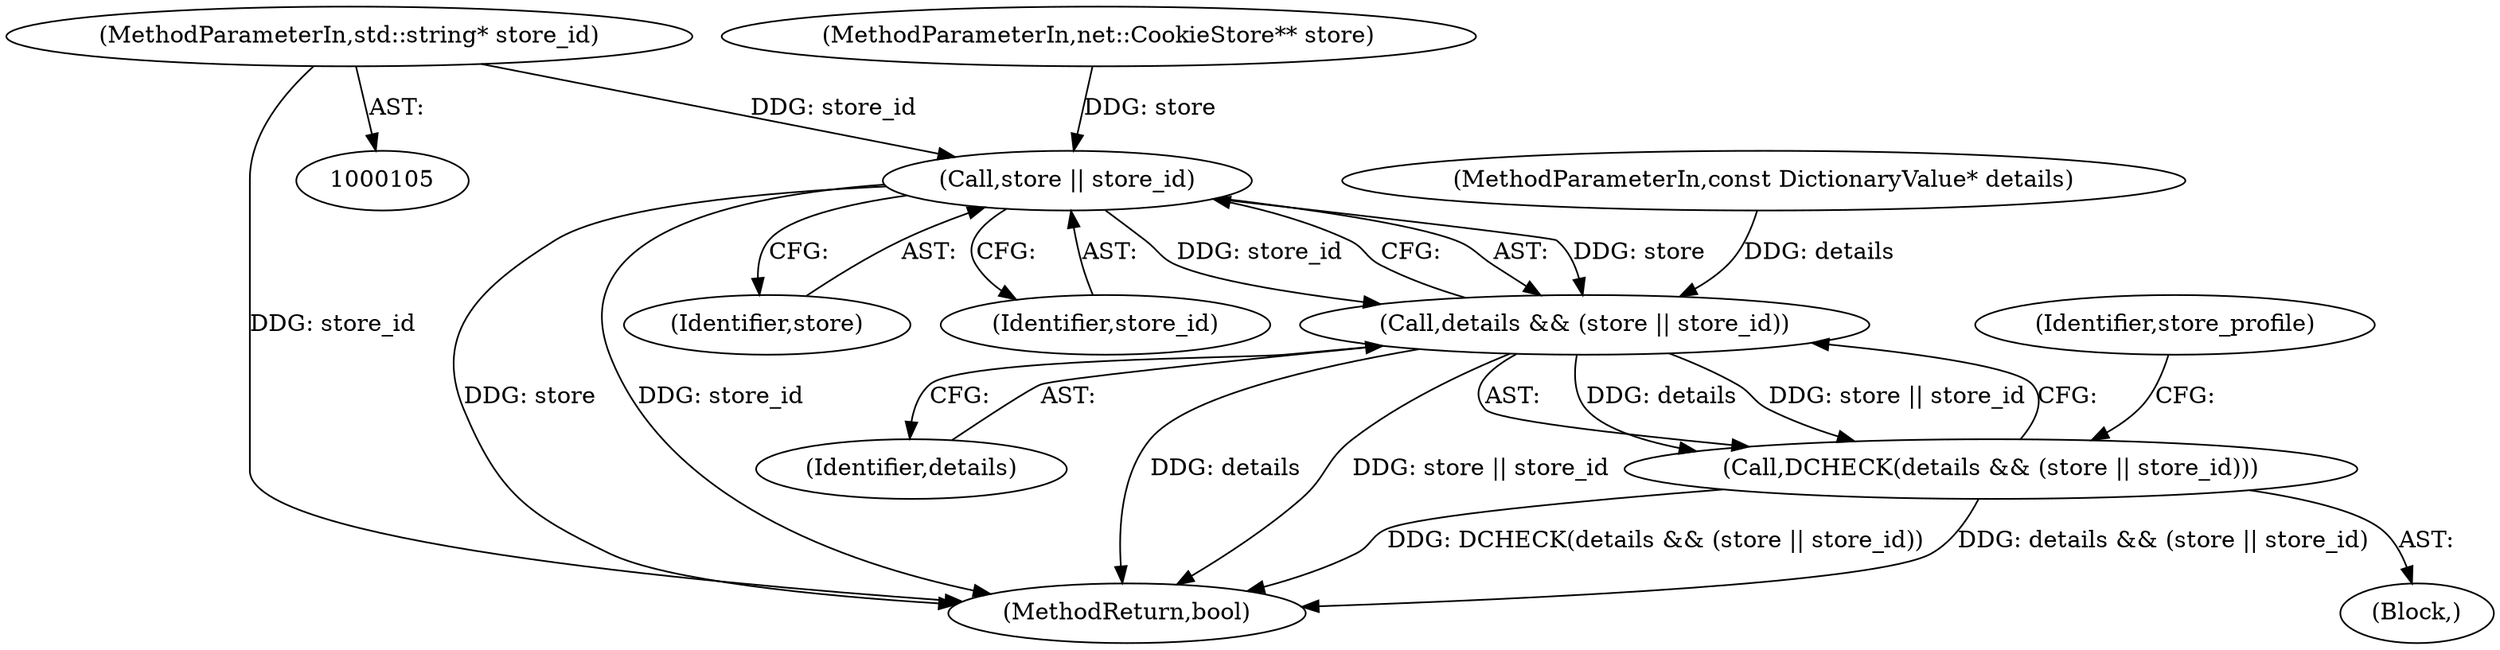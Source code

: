 digraph "0_Chrome_b7e899141194fa27d55a990e38ae8bdcc5183a90@pointer" {
"1000108" [label="(MethodParameterIn,std::string* store_id)"];
"1000113" [label="(Call,store || store_id)"];
"1000111" [label="(Call,details && (store || store_id))"];
"1000110" [label="(Call,DCHECK(details && (store || store_id)))"];
"1000109" [label="(Block,)"];
"1000106" [label="(MethodParameterIn,const DictionaryValue* details)"];
"1000118" [label="(Identifier,store_profile)"];
"1000110" [label="(Call,DCHECK(details && (store || store_id)))"];
"1000112" [label="(Identifier,details)"];
"1000111" [label="(Call,details && (store || store_id))"];
"1000113" [label="(Call,store || store_id)"];
"1000182" [label="(MethodReturn,bool)"];
"1000108" [label="(MethodParameterIn,std::string* store_id)"];
"1000114" [label="(Identifier,store)"];
"1000107" [label="(MethodParameterIn,net::CookieStore** store)"];
"1000115" [label="(Identifier,store_id)"];
"1000108" -> "1000105"  [label="AST: "];
"1000108" -> "1000182"  [label="DDG: store_id"];
"1000108" -> "1000113"  [label="DDG: store_id"];
"1000113" -> "1000111"  [label="AST: "];
"1000113" -> "1000114"  [label="CFG: "];
"1000113" -> "1000115"  [label="CFG: "];
"1000114" -> "1000113"  [label="AST: "];
"1000115" -> "1000113"  [label="AST: "];
"1000111" -> "1000113"  [label="CFG: "];
"1000113" -> "1000182"  [label="DDG: store"];
"1000113" -> "1000182"  [label="DDG: store_id"];
"1000113" -> "1000111"  [label="DDG: store"];
"1000113" -> "1000111"  [label="DDG: store_id"];
"1000107" -> "1000113"  [label="DDG: store"];
"1000111" -> "1000110"  [label="AST: "];
"1000111" -> "1000112"  [label="CFG: "];
"1000112" -> "1000111"  [label="AST: "];
"1000110" -> "1000111"  [label="CFG: "];
"1000111" -> "1000182"  [label="DDG: details"];
"1000111" -> "1000182"  [label="DDG: store || store_id"];
"1000111" -> "1000110"  [label="DDG: details"];
"1000111" -> "1000110"  [label="DDG: store || store_id"];
"1000106" -> "1000111"  [label="DDG: details"];
"1000110" -> "1000109"  [label="AST: "];
"1000118" -> "1000110"  [label="CFG: "];
"1000110" -> "1000182"  [label="DDG: details && (store || store_id)"];
"1000110" -> "1000182"  [label="DDG: DCHECK(details && (store || store_id))"];
}
